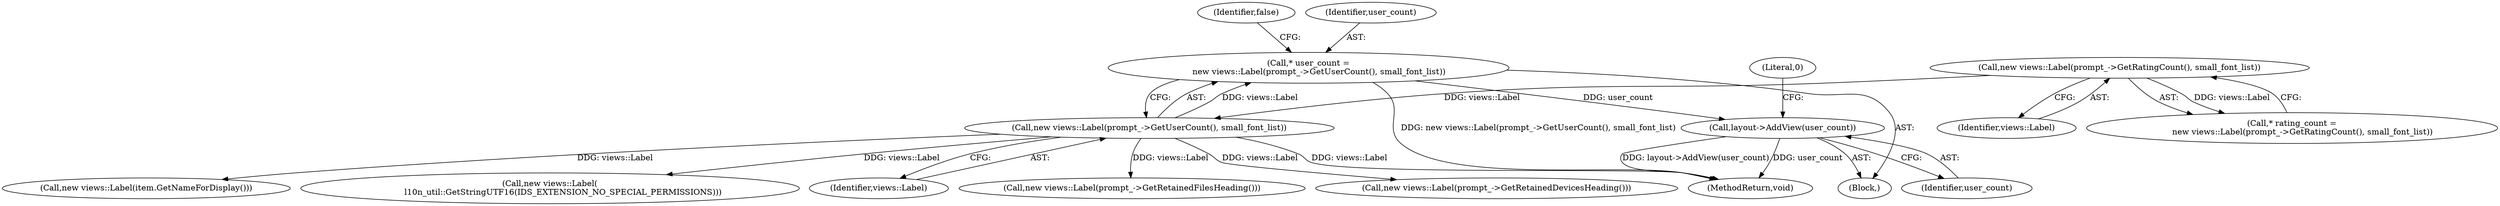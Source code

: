 digraph "0_Chrome_0a1c15fecb1240ab909e1431b6127410c3b380e0_0@pointer" {
"1000174" [label="(Call,* user_count =\n        new views::Label(prompt_->GetUserCount(), small_font_list))"];
"1000176" [label="(Call,new views::Label(prompt_->GetUserCount(), small_font_list))"];
"1000160" [label="(Call,new views::Label(prompt_->GetRatingCount(), small_font_list))"];
"1000182" [label="(Call,layout->AddView(user_count))"];
"1000135" [label="(Block,)"];
"1000182" [label="(Call,layout->AddView(user_count))"];
"1000174" [label="(Call,* user_count =\n        new views::Label(prompt_->GetUserCount(), small_font_list))"];
"1000298" [label="(Call,new views::Label(item.GetNameForDisplay()))"];
"1000183" [label="(Identifier,user_count)"];
"1000160" [label="(Call,new views::Label(prompt_->GetRatingCount(), small_font_list))"];
"1000161" [label="(Identifier,views::Label)"];
"1000359" [label="(Call,new views::Label(\n          l10n_util::GetStringUTF16(IDS_EXTENSION_NO_SPECIAL_PERMISSIONS)))"];
"1000179" [label="(Identifier,false)"];
"1000185" [label="(Literal,0)"];
"1000175" [label="(Identifier,user_count)"];
"1000176" [label="(Call,new views::Label(prompt_->GetUserCount(), small_font_list))"];
"1000177" [label="(Identifier,views::Label)"];
"1000381" [label="(Call,new views::Label(prompt_->GetRetainedFilesHeading()))"];
"1000428" [label="(Call,new views::Label(prompt_->GetRetainedDevicesHeading()))"];
"1000495" [label="(MethodReturn,void)"];
"1000158" [label="(Call,* rating_count =\n        new views::Label(prompt_->GetRatingCount(), small_font_list))"];
"1000174" -> "1000135"  [label="AST: "];
"1000174" -> "1000176"  [label="CFG: "];
"1000175" -> "1000174"  [label="AST: "];
"1000176" -> "1000174"  [label="AST: "];
"1000179" -> "1000174"  [label="CFG: "];
"1000174" -> "1000495"  [label="DDG: new views::Label(prompt_->GetUserCount(), small_font_list)"];
"1000176" -> "1000174"  [label="DDG: views::Label"];
"1000174" -> "1000182"  [label="DDG: user_count"];
"1000176" -> "1000177"  [label="CFG: "];
"1000177" -> "1000176"  [label="AST: "];
"1000176" -> "1000495"  [label="DDG: views::Label"];
"1000160" -> "1000176"  [label="DDG: views::Label"];
"1000176" -> "1000298"  [label="DDG: views::Label"];
"1000176" -> "1000359"  [label="DDG: views::Label"];
"1000176" -> "1000381"  [label="DDG: views::Label"];
"1000176" -> "1000428"  [label="DDG: views::Label"];
"1000160" -> "1000158"  [label="AST: "];
"1000160" -> "1000161"  [label="CFG: "];
"1000161" -> "1000160"  [label="AST: "];
"1000158" -> "1000160"  [label="CFG: "];
"1000160" -> "1000158"  [label="DDG: views::Label"];
"1000182" -> "1000135"  [label="AST: "];
"1000182" -> "1000183"  [label="CFG: "];
"1000183" -> "1000182"  [label="AST: "];
"1000185" -> "1000182"  [label="CFG: "];
"1000182" -> "1000495"  [label="DDG: layout->AddView(user_count)"];
"1000182" -> "1000495"  [label="DDG: user_count"];
}
